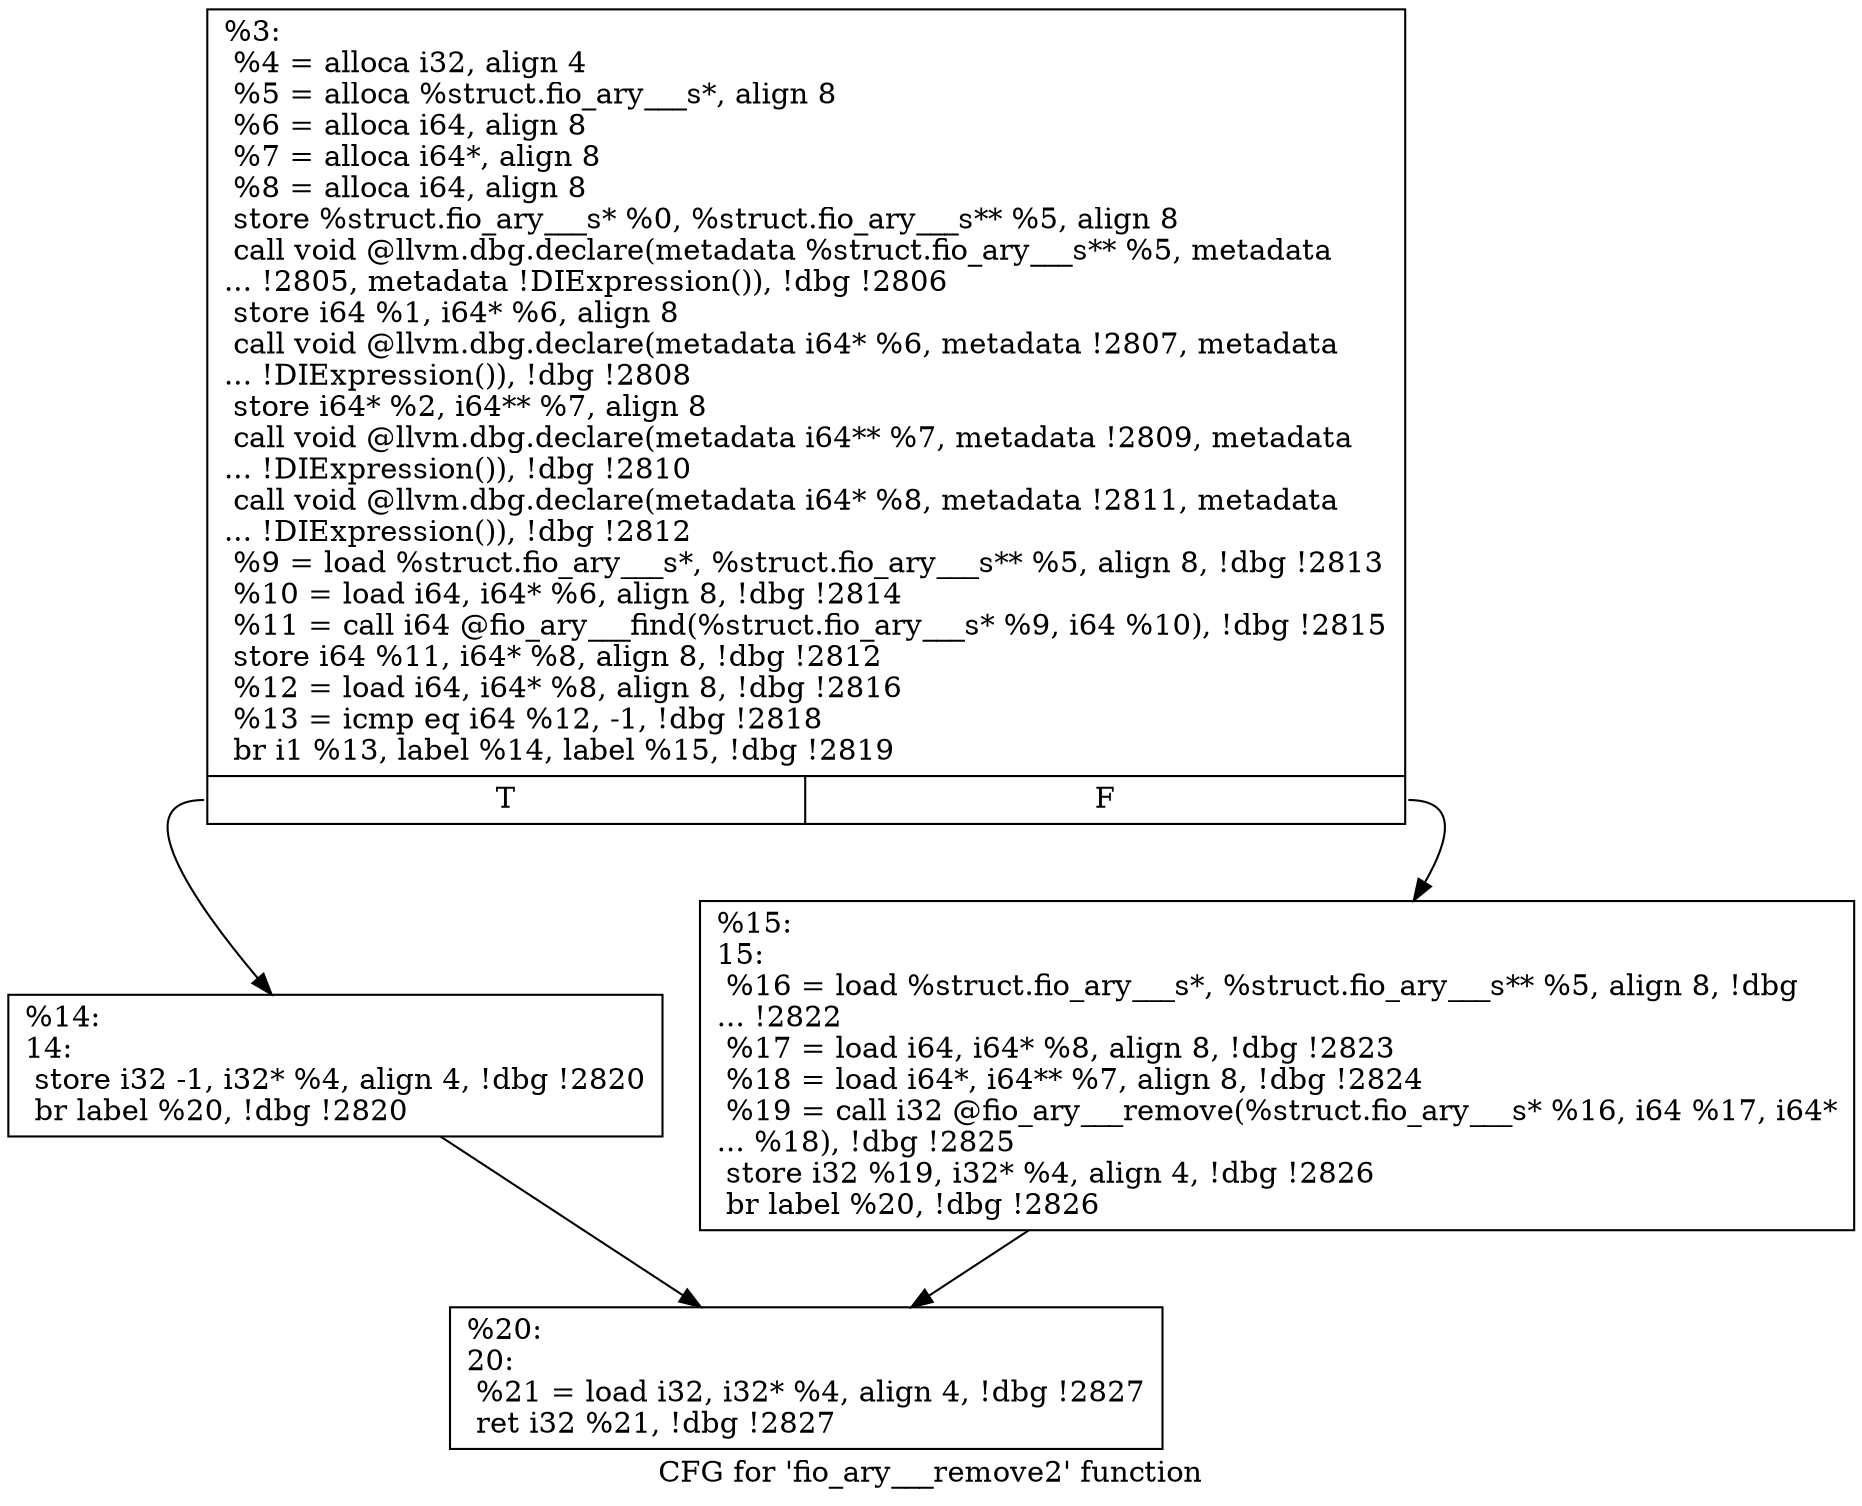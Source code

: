 digraph "CFG for 'fio_ary___remove2' function" {
	label="CFG for 'fio_ary___remove2' function";

	Node0x556851a84ec0 [shape=record,label="{%3:\l  %4 = alloca i32, align 4\l  %5 = alloca %struct.fio_ary___s*, align 8\l  %6 = alloca i64, align 8\l  %7 = alloca i64*, align 8\l  %8 = alloca i64, align 8\l  store %struct.fio_ary___s* %0, %struct.fio_ary___s** %5, align 8\l  call void @llvm.dbg.declare(metadata %struct.fio_ary___s** %5, metadata\l... !2805, metadata !DIExpression()), !dbg !2806\l  store i64 %1, i64* %6, align 8\l  call void @llvm.dbg.declare(metadata i64* %6, metadata !2807, metadata\l... !DIExpression()), !dbg !2808\l  store i64* %2, i64** %7, align 8\l  call void @llvm.dbg.declare(metadata i64** %7, metadata !2809, metadata\l... !DIExpression()), !dbg !2810\l  call void @llvm.dbg.declare(metadata i64* %8, metadata !2811, metadata\l... !DIExpression()), !dbg !2812\l  %9 = load %struct.fio_ary___s*, %struct.fio_ary___s** %5, align 8, !dbg !2813\l  %10 = load i64, i64* %6, align 8, !dbg !2814\l  %11 = call i64 @fio_ary___find(%struct.fio_ary___s* %9, i64 %10), !dbg !2815\l  store i64 %11, i64* %8, align 8, !dbg !2812\l  %12 = load i64, i64* %8, align 8, !dbg !2816\l  %13 = icmp eq i64 %12, -1, !dbg !2818\l  br i1 %13, label %14, label %15, !dbg !2819\l|{<s0>T|<s1>F}}"];
	Node0x556851a84ec0:s0 -> Node0x556851d60620;
	Node0x556851a84ec0:s1 -> Node0x556851d61dc0;
	Node0x556851d60620 [shape=record,label="{%14:\l14:                                               \l  store i32 -1, i32* %4, align 4, !dbg !2820\l  br label %20, !dbg !2820\l}"];
	Node0x556851d60620 -> Node0x556851d61e10;
	Node0x556851d61dc0 [shape=record,label="{%15:\l15:                                               \l  %16 = load %struct.fio_ary___s*, %struct.fio_ary___s** %5, align 8, !dbg\l... !2822\l  %17 = load i64, i64* %8, align 8, !dbg !2823\l  %18 = load i64*, i64** %7, align 8, !dbg !2824\l  %19 = call i32 @fio_ary___remove(%struct.fio_ary___s* %16, i64 %17, i64*\l... %18), !dbg !2825\l  store i32 %19, i32* %4, align 4, !dbg !2826\l  br label %20, !dbg !2826\l}"];
	Node0x556851d61dc0 -> Node0x556851d61e10;
	Node0x556851d61e10 [shape=record,label="{%20:\l20:                                               \l  %21 = load i32, i32* %4, align 4, !dbg !2827\l  ret i32 %21, !dbg !2827\l}"];
}
